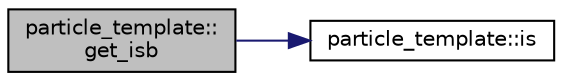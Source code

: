 digraph "particle_template::get_isb"
{
 // INTERACTIVE_SVG=YES
 // LATEX_PDF_SIZE
  edge [fontname="Helvetica",fontsize="10",labelfontname="Helvetica",labelfontsize="10"];
  node [fontname="Helvetica",fontsize="10",shape=record];
  rankdir="LR";
  Node1 [label="particle_template::\lget_isb",height=0.2,width=0.4,color="black", fillcolor="grey75", style="filled", fontcolor="black",tooltip=" "];
  Node1 -> Node2 [color="midnightblue",fontsize="10",style="solid",fontname="Helvetica"];
  Node2 [label="particle_template::is",height=0.2,width=0.4,color="black", fillcolor="white", style="filled",URL="$classparticle__template.html#a0f07f2b1587b5b72e50f9da36f079a24",tooltip=" "];
}
